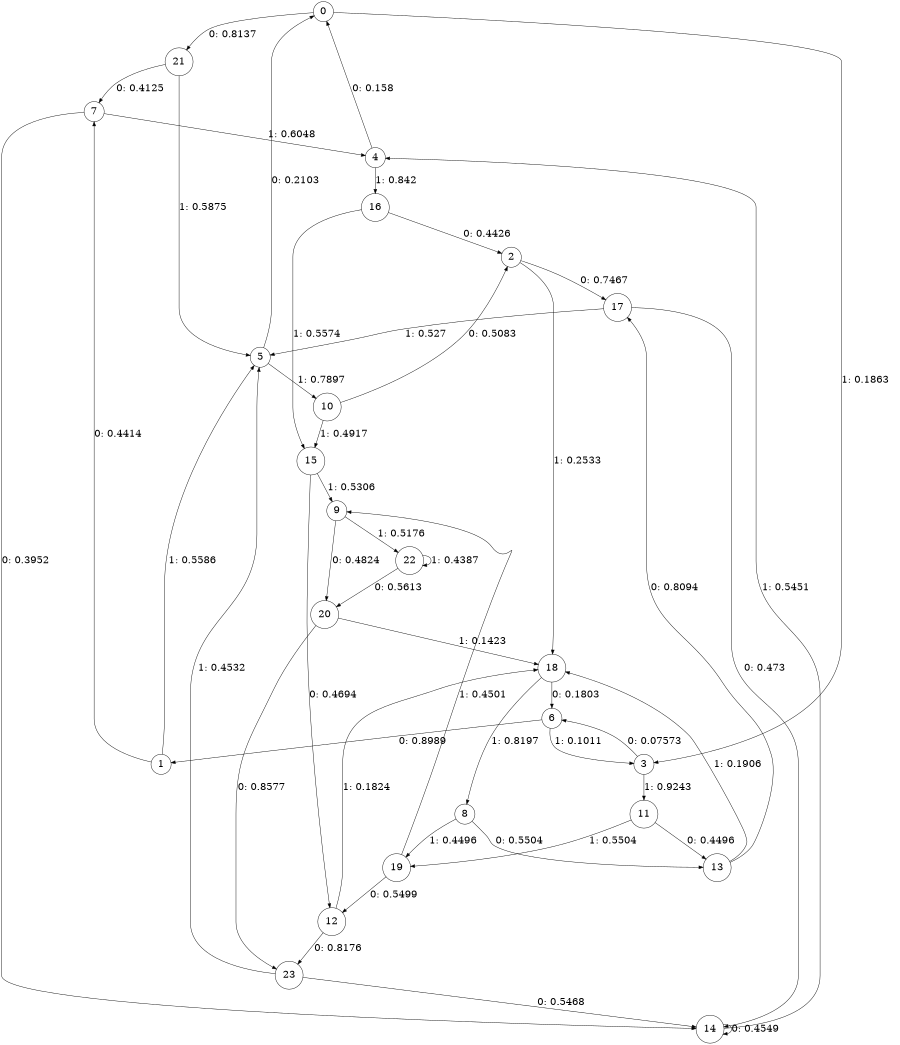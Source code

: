 digraph "ch12randomL5" {
size = "6,8.5";
ratio = "fill";
node [shape = circle];
node [fontsize = 24];
edge [fontsize = 24];
0 -> 21 [label = "0: 0.8137   "];
0 -> 3 [label = "1: 0.1863   "];
1 -> 7 [label = "0: 0.4414   "];
1 -> 5 [label = "1: 0.5586   "];
2 -> 17 [label = "0: 0.7467   "];
2 -> 18 [label = "1: 0.2533   "];
3 -> 6 [label = "0: 0.07573  "];
3 -> 11 [label = "1: 0.9243   "];
4 -> 0 [label = "0: 0.158    "];
4 -> 16 [label = "1: 0.842    "];
5 -> 0 [label = "0: 0.2103   "];
5 -> 10 [label = "1: 0.7897   "];
6 -> 1 [label = "0: 0.8989   "];
6 -> 3 [label = "1: 0.1011   "];
7 -> 14 [label = "0: 0.3952   "];
7 -> 4 [label = "1: 0.6048   "];
8 -> 13 [label = "0: 0.5504   "];
8 -> 19 [label = "1: 0.4496   "];
9 -> 20 [label = "0: 0.4824   "];
9 -> 22 [label = "1: 0.5176   "];
10 -> 2 [label = "0: 0.5083   "];
10 -> 15 [label = "1: 0.4917   "];
11 -> 13 [label = "0: 0.4496   "];
11 -> 19 [label = "1: 0.5504   "];
12 -> 23 [label = "0: 0.8176   "];
12 -> 18 [label = "1: 0.1824   "];
13 -> 17 [label = "0: 0.8094   "];
13 -> 18 [label = "1: 0.1906   "];
14 -> 14 [label = "0: 0.4549   "];
14 -> 4 [label = "1: 0.5451   "];
15 -> 12 [label = "0: 0.4694   "];
15 -> 9 [label = "1: 0.5306   "];
16 -> 2 [label = "0: 0.4426   "];
16 -> 15 [label = "1: 0.5574   "];
17 -> 14 [label = "0: 0.473    "];
17 -> 5 [label = "1: 0.527    "];
18 -> 6 [label = "0: 0.1803   "];
18 -> 8 [label = "1: 0.8197   "];
19 -> 12 [label = "0: 0.5499   "];
19 -> 9 [label = "1: 0.4501   "];
20 -> 23 [label = "0: 0.8577   "];
20 -> 18 [label = "1: 0.1423   "];
21 -> 7 [label = "0: 0.4125   "];
21 -> 5 [label = "1: 0.5875   "];
22 -> 20 [label = "0: 0.5613   "];
22 -> 22 [label = "1: 0.4387   "];
23 -> 14 [label = "0: 0.5468   "];
23 -> 5 [label = "1: 0.4532   "];
}